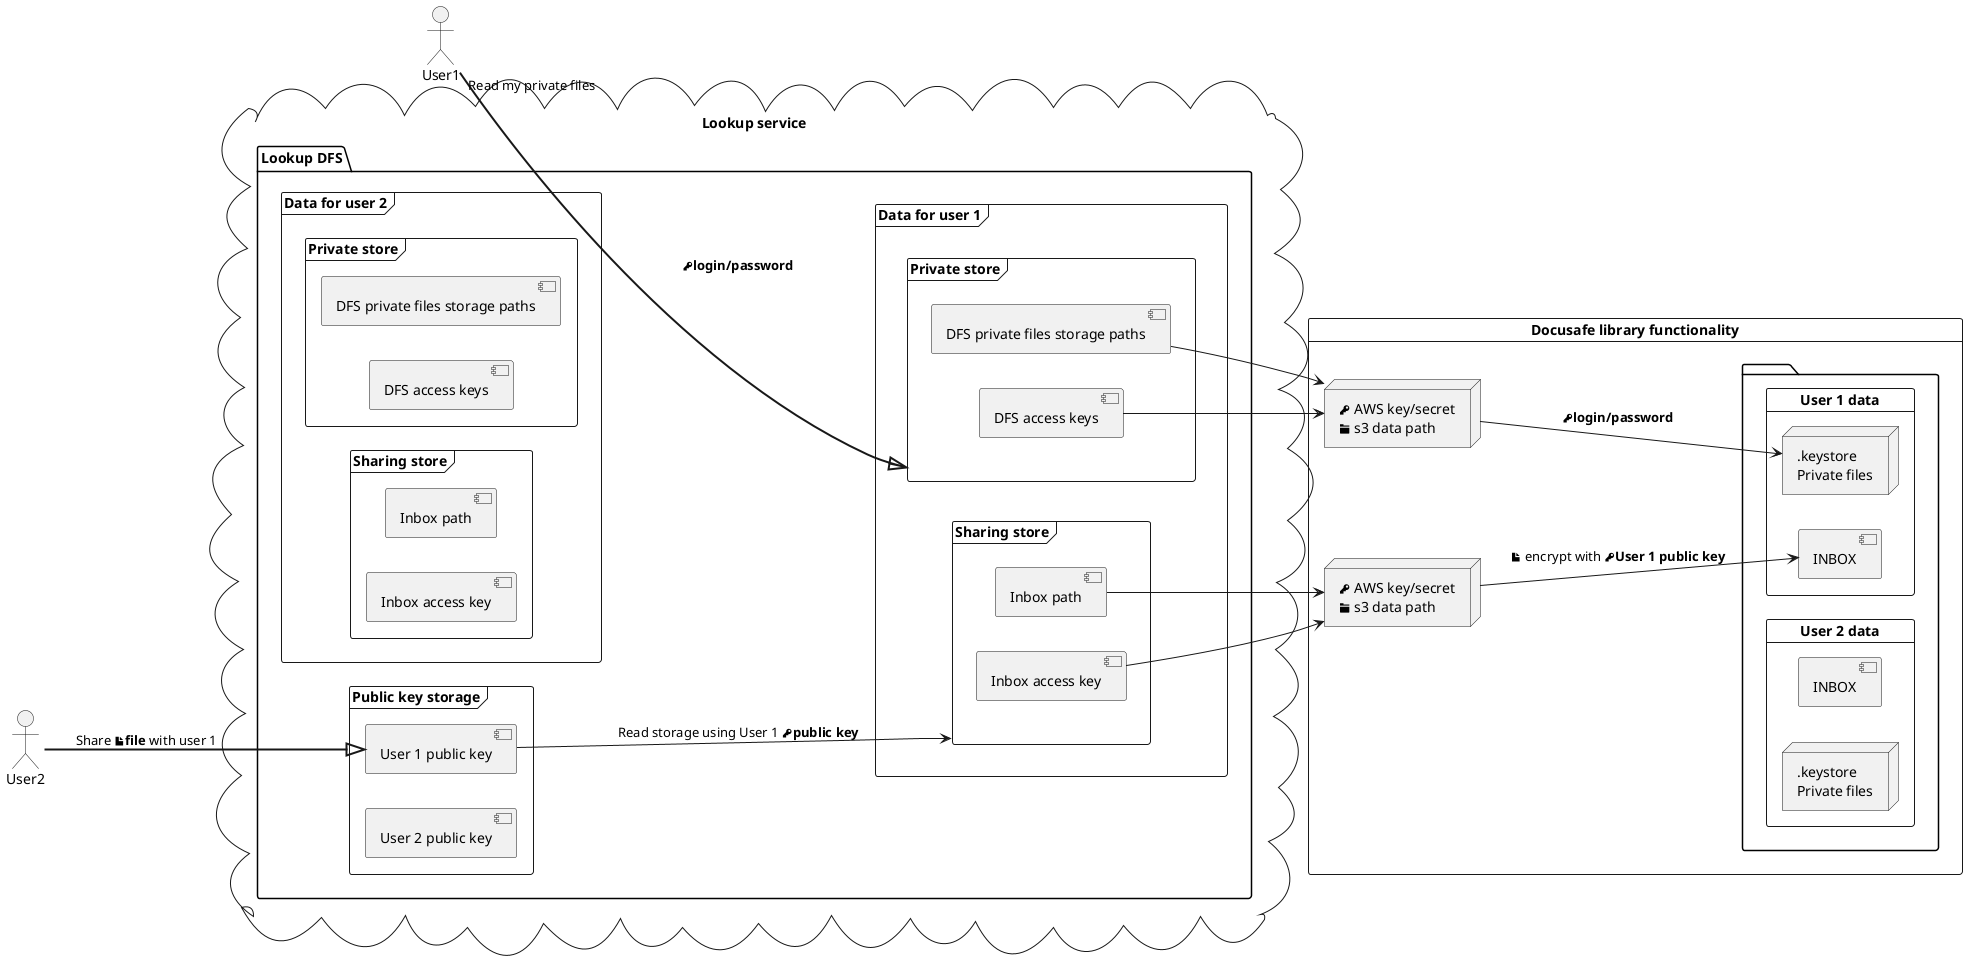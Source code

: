 @startuml
cloud "Lookup service" {
  package "Lookup DFS" {
  left to right direction
    frame "Data for user 1" {

      frame "Private store" as privateStoreUser1 {
        [DFS private files storage paths] as mapPrivate1
        [DFS access keys] as privateAccessKey1
      }

      frame "Sharing store" as sharingStoreUser1 {
        [Inbox path] as mapInbox1
        [Inbox access key] as publicAccessKey1
      }
    }

    frame "Data for user 2" {

      frame "Private store" as privateStoreUser2 {
        [DFS private files storage paths] as mapPrivate2
        [DFS access keys] as privateAccessKey2
      }

      frame "Sharing store" as sharingStoreUser2 {
        [Inbox path] as mapInbox2
        [Inbox access key] as publicAccessKey2
      }
    }

    frame "Public key storage" {
      left to right direction
      [User 1 public key] as user1publicKey
      [User 2 public key] as user2publicKey
    }
  }
}

actor User1 as user1
actor User2 as user2

card "Docusafe library functionality" {
package {
  card "User 1 data" as User1data {
    [INBOX] as inboxUsr1
    node filesUsr1 [
      .keystore
      Private files
    ]
  }

  card "User 2 data" as User2data {
    [INBOX] as inboxUsr2
    node filesUsr2 [
      .keystore
      Private files
    ]
  }
}


node user1privateFilesAccess [
<&key> AWS key/secret
<&folder> s3 data path
]

user1 ==^ privateStoreUser1 : "Read my private files" **<&key>login/password**
mapPrivate1 --> user1privateFilesAccess
privateAccessKey1 --> user1privateFilesAccess
user1privateFilesAccess --> filesUsr1 :  **<&key>login/password**

node user2shareFilesAccess [
<&key> AWS key/secret
<&folder> s3 data path
]

user2 ==^ user1publicKey : Share **<&file>file** with user 1
user1publicKey --> sharingStoreUser1 : Read storage using User 1 **<&key>public key**
mapInbox1 --> user2shareFilesAccess
publicAccessKey1 --> user2shareFilesAccess
user2shareFilesAccess --> inboxUsr1 : <&file> encrypt with **<&key>User 1 public key**
}
@enduml